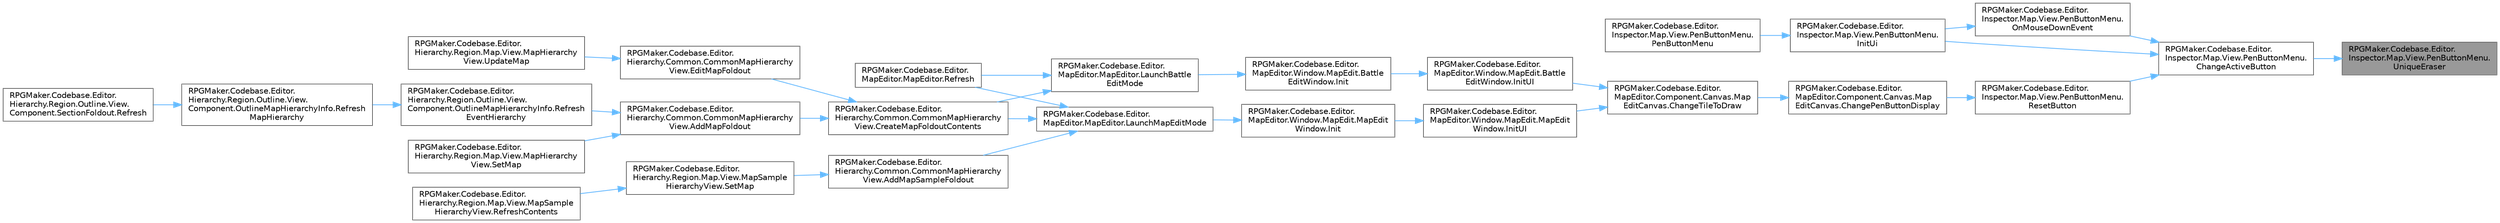 digraph "RPGMaker.Codebase.Editor.Inspector.Map.View.PenButtonMenu.UniqueEraser"
{
 // LATEX_PDF_SIZE
  bgcolor="transparent";
  edge [fontname=Helvetica,fontsize=10,labelfontname=Helvetica,labelfontsize=10];
  node [fontname=Helvetica,fontsize=10,shape=box,height=0.2,width=0.4];
  rankdir="RL";
  Node1 [id="Node000001",label="RPGMaker.Codebase.Editor.\lInspector.Map.View.PenButtonMenu.\lUniqueEraser",height=0.2,width=0.4,color="gray40", fillcolor="grey60", style="filled", fontcolor="black",tooltip="😁 特殊消しゴムか？"];
  Node1 -> Node2 [id="edge1_Node000001_Node000002",dir="back",color="steelblue1",style="solid",tooltip=" "];
  Node2 [id="Node000002",label="RPGMaker.Codebase.Editor.\lInspector.Map.View.PenButtonMenu.\lChangeActiveButton",height=0.2,width=0.4,color="grey40", fillcolor="white", style="filled",URL="$d1/dce/class_r_p_g_maker_1_1_codebase_1_1_editor_1_1_inspector_1_1_map_1_1_view_1_1_pen_button_menu.html#a3c297383b2185e15216b24a1b4292b4d",tooltip="😁 能動的ボタン変更"];
  Node2 -> Node3 [id="edge2_Node000002_Node000003",dir="back",color="steelblue1",style="solid",tooltip=" "];
  Node3 [id="Node000003",label="RPGMaker.Codebase.Editor.\lInspector.Map.View.PenButtonMenu.\lInitUi",height=0.2,width=0.4,color="grey40", fillcolor="white", style="filled",URL="$d1/dce/class_r_p_g_maker_1_1_codebase_1_1_editor_1_1_inspector_1_1_map_1_1_view_1_1_pen_button_menu.html#aca0dbacb9406b05016ea31be249818e9",tooltip="😁 ユーザー・インターフェース初期化"];
  Node3 -> Node4 [id="edge3_Node000003_Node000004",dir="back",color="steelblue1",style="solid",tooltip=" "];
  Node4 [id="Node000004",label="RPGMaker.Codebase.Editor.\lInspector.Map.View.PenButtonMenu.\lPenButtonMenu",height=0.2,width=0.4,color="grey40", fillcolor="white", style="filled",URL="$d1/dce/class_r_p_g_maker_1_1_codebase_1_1_editor_1_1_inspector_1_1_map_1_1_view_1_1_pen_button_menu.html#a4f766b7cd8c6d6a383a5dbcca21fd9d5",tooltip="😁 生成"];
  Node2 -> Node5 [id="edge4_Node000002_Node000005",dir="back",color="steelblue1",style="solid",tooltip=" "];
  Node5 [id="Node000005",label="RPGMaker.Codebase.Editor.\lInspector.Map.View.PenButtonMenu.\lOnMouseDownEvent",height=0.2,width=0.4,color="grey40", fillcolor="white", style="filled",URL="$d1/dce/class_r_p_g_maker_1_1_codebase_1_1_editor_1_1_inspector_1_1_map_1_1_view_1_1_pen_button_menu.html#a486aef8c94d47e12e78b5c8fb46d5060",tooltip="😁 マウス押下イベント時"];
  Node5 -> Node3 [id="edge5_Node000005_Node000003",dir="back",color="steelblue1",style="solid",tooltip=" "];
  Node2 -> Node6 [id="edge6_Node000002_Node000006",dir="back",color="steelblue1",style="solid",tooltip=" "];
  Node6 [id="Node000006",label="RPGMaker.Codebase.Editor.\lInspector.Map.View.PenButtonMenu.\lResetButton",height=0.2,width=0.4,color="grey40", fillcolor="white", style="filled",URL="$d1/dce/class_r_p_g_maker_1_1_codebase_1_1_editor_1_1_inspector_1_1_map_1_1_view_1_1_pen_button_menu.html#aefac0451336cc7a065f0ce0889deb7bf",tooltip="😁 ボタン再設定"];
  Node6 -> Node7 [id="edge7_Node000006_Node000007",dir="back",color="steelblue1",style="solid",tooltip=" "];
  Node7 [id="Node000007",label="RPGMaker.Codebase.Editor.\lMapEditor.Component.Canvas.Map\lEditCanvas.ChangePenButtonDisplay",height=0.2,width=0.4,color="grey40", fillcolor="white", style="filled",URL="$d9/df5/class_r_p_g_maker_1_1_codebase_1_1_editor_1_1_map_editor_1_1_component_1_1_canvas_1_1_map_edit_canvas.html#a74aac3dd8d0712e46b0bfd9c5d4b90c0",tooltip="選択されたタイルによってペンの表示を変更"];
  Node7 -> Node8 [id="edge8_Node000007_Node000008",dir="back",color="steelblue1",style="solid",tooltip=" "];
  Node8 [id="Node000008",label="RPGMaker.Codebase.Editor.\lMapEditor.Component.Canvas.Map\lEditCanvas.ChangeTileToDraw",height=0.2,width=0.4,color="grey40", fillcolor="white", style="filled",URL="$d9/df5/class_r_p_g_maker_1_1_codebase_1_1_editor_1_1_map_editor_1_1_component_1_1_canvas_1_1_map_edit_canvas.html#aedcf06463eef42945c47ca555e1a8a58",tooltip="描画タイルを変更"];
  Node8 -> Node9 [id="edge9_Node000008_Node000009",dir="back",color="steelblue1",style="solid",tooltip=" "];
  Node9 [id="Node000009",label="RPGMaker.Codebase.Editor.\lMapEditor.Window.MapEdit.Battle\lEditWindow.InitUI",height=0.2,width=0.4,color="grey40", fillcolor="white", style="filled",URL="$d3/d72/class_r_p_g_maker_1_1_codebase_1_1_editor_1_1_map_editor_1_1_window_1_1_map_edit_1_1_battle_edit_window.html#ac73aaa89c2af0ab6fb349ac84434a9a3",tooltip="UI初期化"];
  Node9 -> Node10 [id="edge10_Node000009_Node000010",dir="back",color="steelblue1",style="solid",tooltip=" "];
  Node10 [id="Node000010",label="RPGMaker.Codebase.Editor.\lMapEditor.Window.MapEdit.Battle\lEditWindow.Init",height=0.2,width=0.4,color="grey40", fillcolor="white", style="filled",URL="$d3/d72/class_r_p_g_maker_1_1_codebase_1_1_editor_1_1_map_editor_1_1_window_1_1_map_edit_1_1_battle_edit_window.html#ac8d7f9a4b9b0fba06eb6e70ab2302d82",tooltip="初期化"];
  Node10 -> Node11 [id="edge11_Node000010_Node000011",dir="back",color="steelblue1",style="solid",tooltip=" "];
  Node11 [id="Node000011",label="RPGMaker.Codebase.Editor.\lMapEditor.MapEditor.LaunchBattle\lEditMode",height=0.2,width=0.4,color="grey40", fillcolor="white", style="filled",URL="$d1/d2d/class_r_p_g_maker_1_1_codebase_1_1_editor_1_1_map_editor_1_1_map_editor.html#a6c4be9c23c8a1ec2f034ddb63d64b0b9",tooltip="バトル編集モードに切り替え"];
  Node11 -> Node12 [id="edge12_Node000011_Node000012",dir="back",color="steelblue1",style="solid",tooltip=" "];
  Node12 [id="Node000012",label="RPGMaker.Codebase.Editor.\lHierarchy.Common.CommonMapHierarchy\lView.CreateMapFoldoutContents",height=0.2,width=0.4,color="grey40", fillcolor="white", style="filled",URL="$d5/d90/class_r_p_g_maker_1_1_codebase_1_1_editor_1_1_hierarchy_1_1_common_1_1_common_map_hierarchy_view.html#a74a7b0401aff75adcf7892a8fa614609",tooltip="😁 マップのFoldout内のコンテンツを作成する。"];
  Node12 -> Node13 [id="edge13_Node000012_Node000013",dir="back",color="steelblue1",style="solid",tooltip=" "];
  Node13 [id="Node000013",label="RPGMaker.Codebase.Editor.\lHierarchy.Common.CommonMapHierarchy\lView.AddMapFoldout",height=0.2,width=0.4,color="grey40", fillcolor="white", style="filled",URL="$d5/d90/class_r_p_g_maker_1_1_codebase_1_1_editor_1_1_hierarchy_1_1_common_1_1_common_map_hierarchy_view.html#a2b293f01e03017e6e1d1c607afe42043",tooltip="😁 ヒエラルキーに1つのマップのFoldoutを追加する。"];
  Node13 -> Node14 [id="edge14_Node000013_Node000014",dir="back",color="steelblue1",style="solid",tooltip=" "];
  Node14 [id="Node000014",label="RPGMaker.Codebase.Editor.\lHierarchy.Region.Outline.View.\lComponent.OutlineMapHierarchyInfo.Refresh\lEventHierarchy",height=0.2,width=0.4,color="grey40", fillcolor="white", style="filled",URL="$d7/d2b/class_r_p_g_maker_1_1_codebase_1_1_editor_1_1_hierarchy_1_1_region_1_1_outline_1_1_view_1_1_compe4f35baf70c1520dbfb4c736bb2d7577.html#adc55d38a82f5d13d6884af973f3ab346",tooltip="😁 再更新イベント・ヒエラルキー"];
  Node14 -> Node15 [id="edge15_Node000014_Node000015",dir="back",color="steelblue1",style="solid",tooltip=" "];
  Node15 [id="Node000015",label="RPGMaker.Codebase.Editor.\lHierarchy.Region.Outline.View.\lComponent.OutlineMapHierarchyInfo.Refresh\lMapHierarchy",height=0.2,width=0.4,color="grey40", fillcolor="white", style="filled",URL="$d7/d2b/class_r_p_g_maker_1_1_codebase_1_1_editor_1_1_hierarchy_1_1_region_1_1_outline_1_1_view_1_1_compe4f35baf70c1520dbfb4c736bb2d7577.html#ab652663cd3ba2647bc0293ab8c50a35a",tooltip="😁 再更新マップ・ヒエラルキー"];
  Node15 -> Node16 [id="edge16_Node000015_Node000016",dir="back",color="steelblue1",style="solid",tooltip=" "];
  Node16 [id="Node000016",label="RPGMaker.Codebase.Editor.\lHierarchy.Region.Outline.View.\lComponent.SectionFoldout.Refresh",height=0.2,width=0.4,color="grey40", fillcolor="white", style="filled",URL="$db/d7c/class_r_p_g_maker_1_1_codebase_1_1_editor_1_1_hierarchy_1_1_region_1_1_outline_1_1_view_1_1_component_1_1_section_foldout.html#a33dc367de184591822f27bf6fb4233ff",tooltip="😁 再更新"];
  Node13 -> Node17 [id="edge17_Node000013_Node000017",dir="back",color="steelblue1",style="solid",tooltip=" "];
  Node17 [id="Node000017",label="RPGMaker.Codebase.Editor.\lHierarchy.Region.Map.View.MapHierarchy\lView.SetMap",height=0.2,width=0.4,color="grey40", fillcolor="white", style="filled",URL="$d8/dfb/class_r_p_g_maker_1_1_codebase_1_1_editor_1_1_hierarchy_1_1_region_1_1_map_1_1_view_1_1_map_hierarchy_view.html#a1a3b02c9aefb4e7e819922b5ad6f3534",tooltip="😁 全マップのヒエラルキーを設定。"];
  Node12 -> Node18 [id="edge18_Node000012_Node000018",dir="back",color="steelblue1",style="solid",tooltip=" "];
  Node18 [id="Node000018",label="RPGMaker.Codebase.Editor.\lHierarchy.Common.CommonMapHierarchy\lView.EditMapFoldout",height=0.2,width=0.4,color="grey40", fillcolor="white", style="filled",URL="$d5/d90/class_r_p_g_maker_1_1_codebase_1_1_editor_1_1_hierarchy_1_1_common_1_1_common_map_hierarchy_view.html#ae26f296a9d14c61fb450ec64127316f5",tooltip="😁 既にあるMapFoldoutの中身を刷新する"];
  Node18 -> Node19 [id="edge19_Node000018_Node000019",dir="back",color="steelblue1",style="solid",tooltip=" "];
  Node19 [id="Node000019",label="RPGMaker.Codebase.Editor.\lHierarchy.Region.Map.View.MapHierarchy\lView.UpdateMap",height=0.2,width=0.4,color="grey40", fillcolor="white", style="filled",URL="$d8/dfb/class_r_p_g_maker_1_1_codebase_1_1_editor_1_1_hierarchy_1_1_region_1_1_map_1_1_view_1_1_map_hierarchy_view.html#affd2bf32b72f825c15444bb268d8c5c1",tooltip="😁 特定のマップのヒエラルキーを更新"];
  Node11 -> Node20 [id="edge20_Node000011_Node000020",dir="back",color="steelblue1",style="solid",tooltip=" "];
  Node20 [id="Node000020",label="RPGMaker.Codebase.Editor.\lMapEditor.MapEditor.Refresh",height=0.2,width=0.4,color="grey40", fillcolor="white", style="filled",URL="$d1/d2d/class_r_p_g_maker_1_1_codebase_1_1_editor_1_1_map_editor_1_1_map_editor.html#a4dd68b6e5766d680f94d7d811b19b773",tooltip=" "];
  Node8 -> Node21 [id="edge21_Node000008_Node000021",dir="back",color="steelblue1",style="solid",tooltip=" "];
  Node21 [id="Node000021",label="RPGMaker.Codebase.Editor.\lMapEditor.Window.MapEdit.MapEdit\lWindow.InitUI",height=0.2,width=0.4,color="grey40", fillcolor="white", style="filled",URL="$d9/d6e/class_r_p_g_maker_1_1_codebase_1_1_editor_1_1_map_editor_1_1_window_1_1_map_edit_1_1_map_edit_window.html#aa524ff6a16923952c4be79a3ecbab1b6",tooltip="UI初期化"];
  Node21 -> Node22 [id="edge22_Node000021_Node000022",dir="back",color="steelblue1",style="solid",tooltip=" "];
  Node22 [id="Node000022",label="RPGMaker.Codebase.Editor.\lMapEditor.Window.MapEdit.MapEdit\lWindow.Init",height=0.2,width=0.4,color="grey40", fillcolor="white", style="filled",URL="$d9/d6e/class_r_p_g_maker_1_1_codebase_1_1_editor_1_1_map_editor_1_1_window_1_1_map_edit_1_1_map_edit_window.html#afbc729807fb87a208ccf0e743f06338f",tooltip="初期化"];
  Node22 -> Node23 [id="edge23_Node000022_Node000023",dir="back",color="steelblue1",style="solid",tooltip=" "];
  Node23 [id="Node000023",label="RPGMaker.Codebase.Editor.\lMapEditor.MapEditor.LaunchMapEditMode",height=0.2,width=0.4,color="grey40", fillcolor="white", style="filled",URL="$d1/d2d/class_r_p_g_maker_1_1_codebase_1_1_editor_1_1_map_editor_1_1_map_editor.html#ae7c44f818315ec824d5d48ff89323c7c",tooltip="マップ編集モードに切り替え"];
  Node23 -> Node24 [id="edge24_Node000023_Node000024",dir="back",color="steelblue1",style="solid",tooltip=" "];
  Node24 [id="Node000024",label="RPGMaker.Codebase.Editor.\lHierarchy.Common.CommonMapHierarchy\lView.AddMapSampleFoldout",height=0.2,width=0.4,color="grey40", fillcolor="white", style="filled",URL="$d5/d90/class_r_p_g_maker_1_1_codebase_1_1_editor_1_1_hierarchy_1_1_common_1_1_common_map_hierarchy_view.html#a7d5f8e5ea6c459d88174db8bcd6c6f67",tooltip="😁 ヒエラルキーに1つのサンプルマップのFoldoutを追加する。"];
  Node24 -> Node25 [id="edge25_Node000024_Node000025",dir="back",color="steelblue1",style="solid",tooltip=" "];
  Node25 [id="Node000025",label="RPGMaker.Codebase.Editor.\lHierarchy.Region.Map.View.MapSample\lHierarchyView.SetMap",height=0.2,width=0.4,color="grey40", fillcolor="white", style="filled",URL="$d3/dc1/class_r_p_g_maker_1_1_codebase_1_1_editor_1_1_hierarchy_1_1_region_1_1_map_1_1_view_1_1_map_sample_hierarchy_view.html#a4fb58158f72286790f594a28058ad683",tooltip="😁 全マップのヒエラルキーを設定。"];
  Node25 -> Node26 [id="edge26_Node000025_Node000026",dir="back",color="steelblue1",style="solid",tooltip=" "];
  Node26 [id="Node000026",label="RPGMaker.Codebase.Editor.\lHierarchy.Region.Map.View.MapSample\lHierarchyView.RefreshContents",height=0.2,width=0.4,color="grey40", fillcolor="white", style="filled",URL="$d3/dc1/class_r_p_g_maker_1_1_codebase_1_1_editor_1_1_hierarchy_1_1_region_1_1_map_1_1_view_1_1_map_sample_hierarchy_view.html#a9032fbc51889668dd1bc6999483f1e42",tooltip="😁 データ更新"];
  Node23 -> Node12 [id="edge27_Node000023_Node000012",dir="back",color="steelblue1",style="solid",tooltip=" "];
  Node23 -> Node20 [id="edge28_Node000023_Node000020",dir="back",color="steelblue1",style="solid",tooltip=" "];
}
